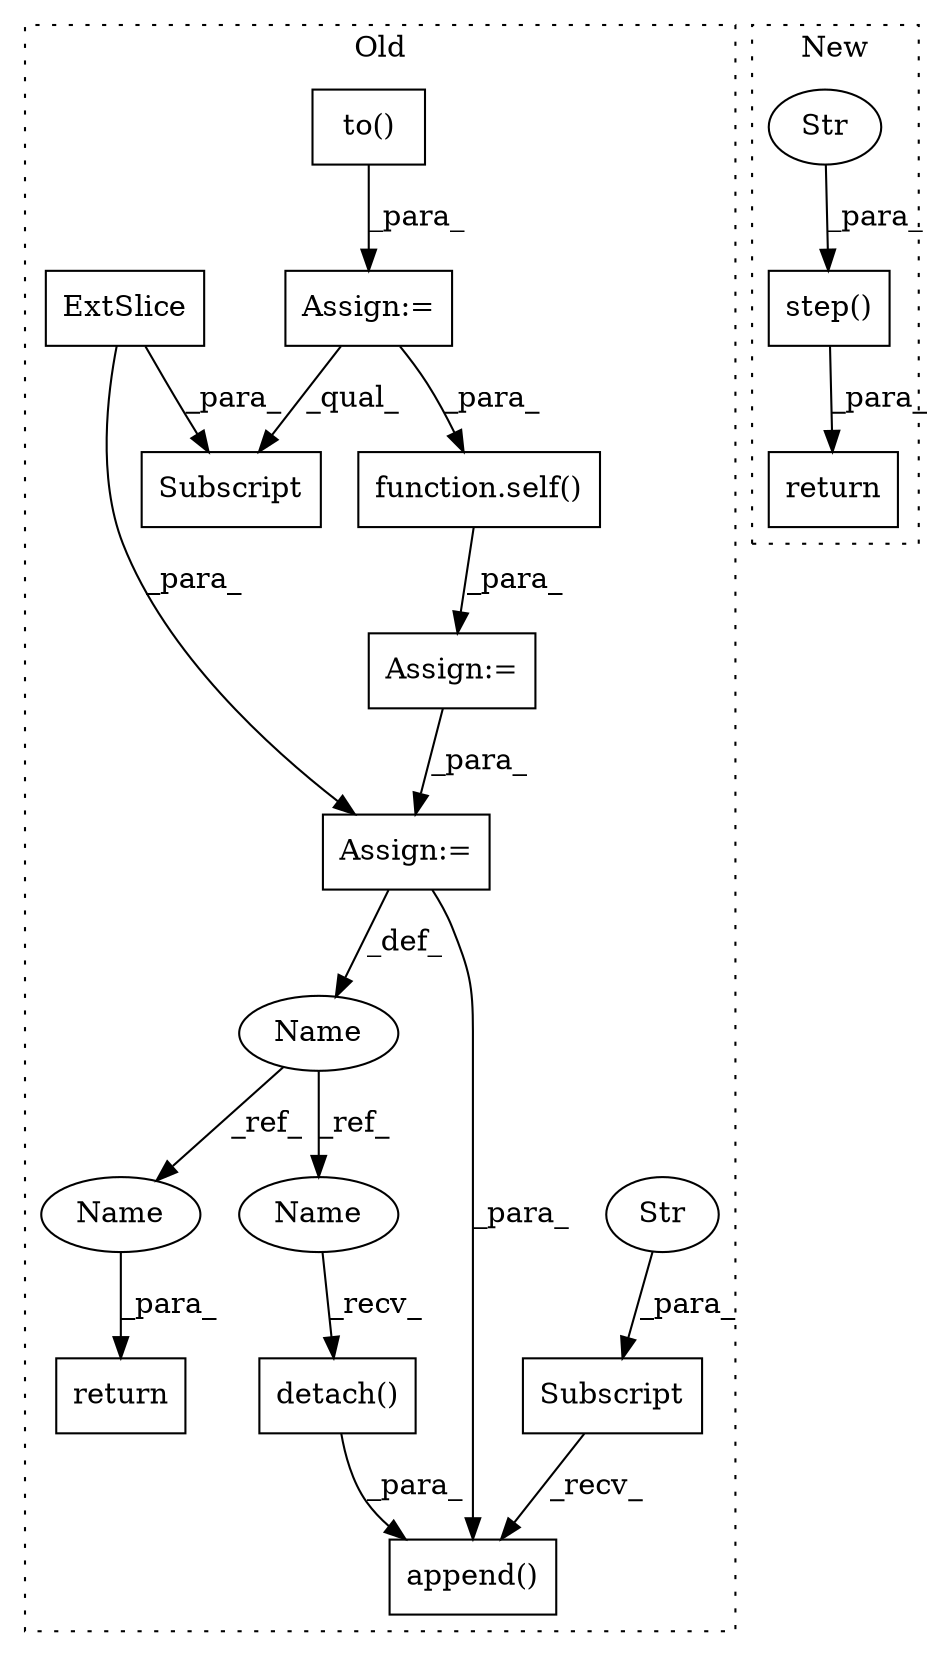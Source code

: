 digraph G {
subgraph cluster0 {
1 [label="to()" a="75" s="2866,2886" l="9,1" shape="box"];
3 [label="Assign:=" a="68" s="2900" l="3" shape="box"];
4 [label="Assign:=" a="68" s="2953" l="3" shape="box"];
5 [label="return" a="93" s="3062" l="7" shape="box"];
6 [label="Assign:=" a="68" s="2863" l="3" shape="box"];
8 [label="Subscript" a="63" s="2976,0" l="25,0" shape="box"];
9 [label="Name" a="87" s="2949" l="4" shape="ellipse"];
10 [label="detach()" a="75" s="3039" l="13" shape="box"];
11 [label="append()" a="75" s="3011,3052" l="28,1" shape="box"];
12 [label="Subscript" a="63" s="3011,0" l="20,0" shape="box"];
13 [label="Str" a="66" s="3023" l="7" shape="ellipse"];
14 [label="function.self()" a="75" s="2903,2939" l="5,1" shape="box"];
15 [label="ExtSlice" a="85" s="2976" l="5" shape="box"];
17 [label="Name" a="87" s="3069" l="4" shape="ellipse"];
18 [label="Name" a="87" s="3039" l="4" shape="ellipse"];
label = "Old";
style="dotted";
}
subgraph cluster1 {
2 [label="step()" a="75" s="3548,3582" l="10,1" shape="box"];
7 [label="Str" a="66" s="3575" l="7" shape="ellipse"];
16 [label="return" a="93" s="3541" l="7" shape="box"];
label = "New";
style="dotted";
}
1 -> 6 [label="_para_"];
2 -> 16 [label="_para_"];
3 -> 4 [label="_para_"];
4 -> 11 [label="_para_"];
4 -> 9 [label="_def_"];
6 -> 14 [label="_para_"];
6 -> 8 [label="_qual_"];
7 -> 2 [label="_para_"];
9 -> 17 [label="_ref_"];
9 -> 18 [label="_ref_"];
10 -> 11 [label="_para_"];
12 -> 11 [label="_recv_"];
13 -> 12 [label="_para_"];
14 -> 3 [label="_para_"];
15 -> 8 [label="_para_"];
15 -> 4 [label="_para_"];
17 -> 5 [label="_para_"];
18 -> 10 [label="_recv_"];
}